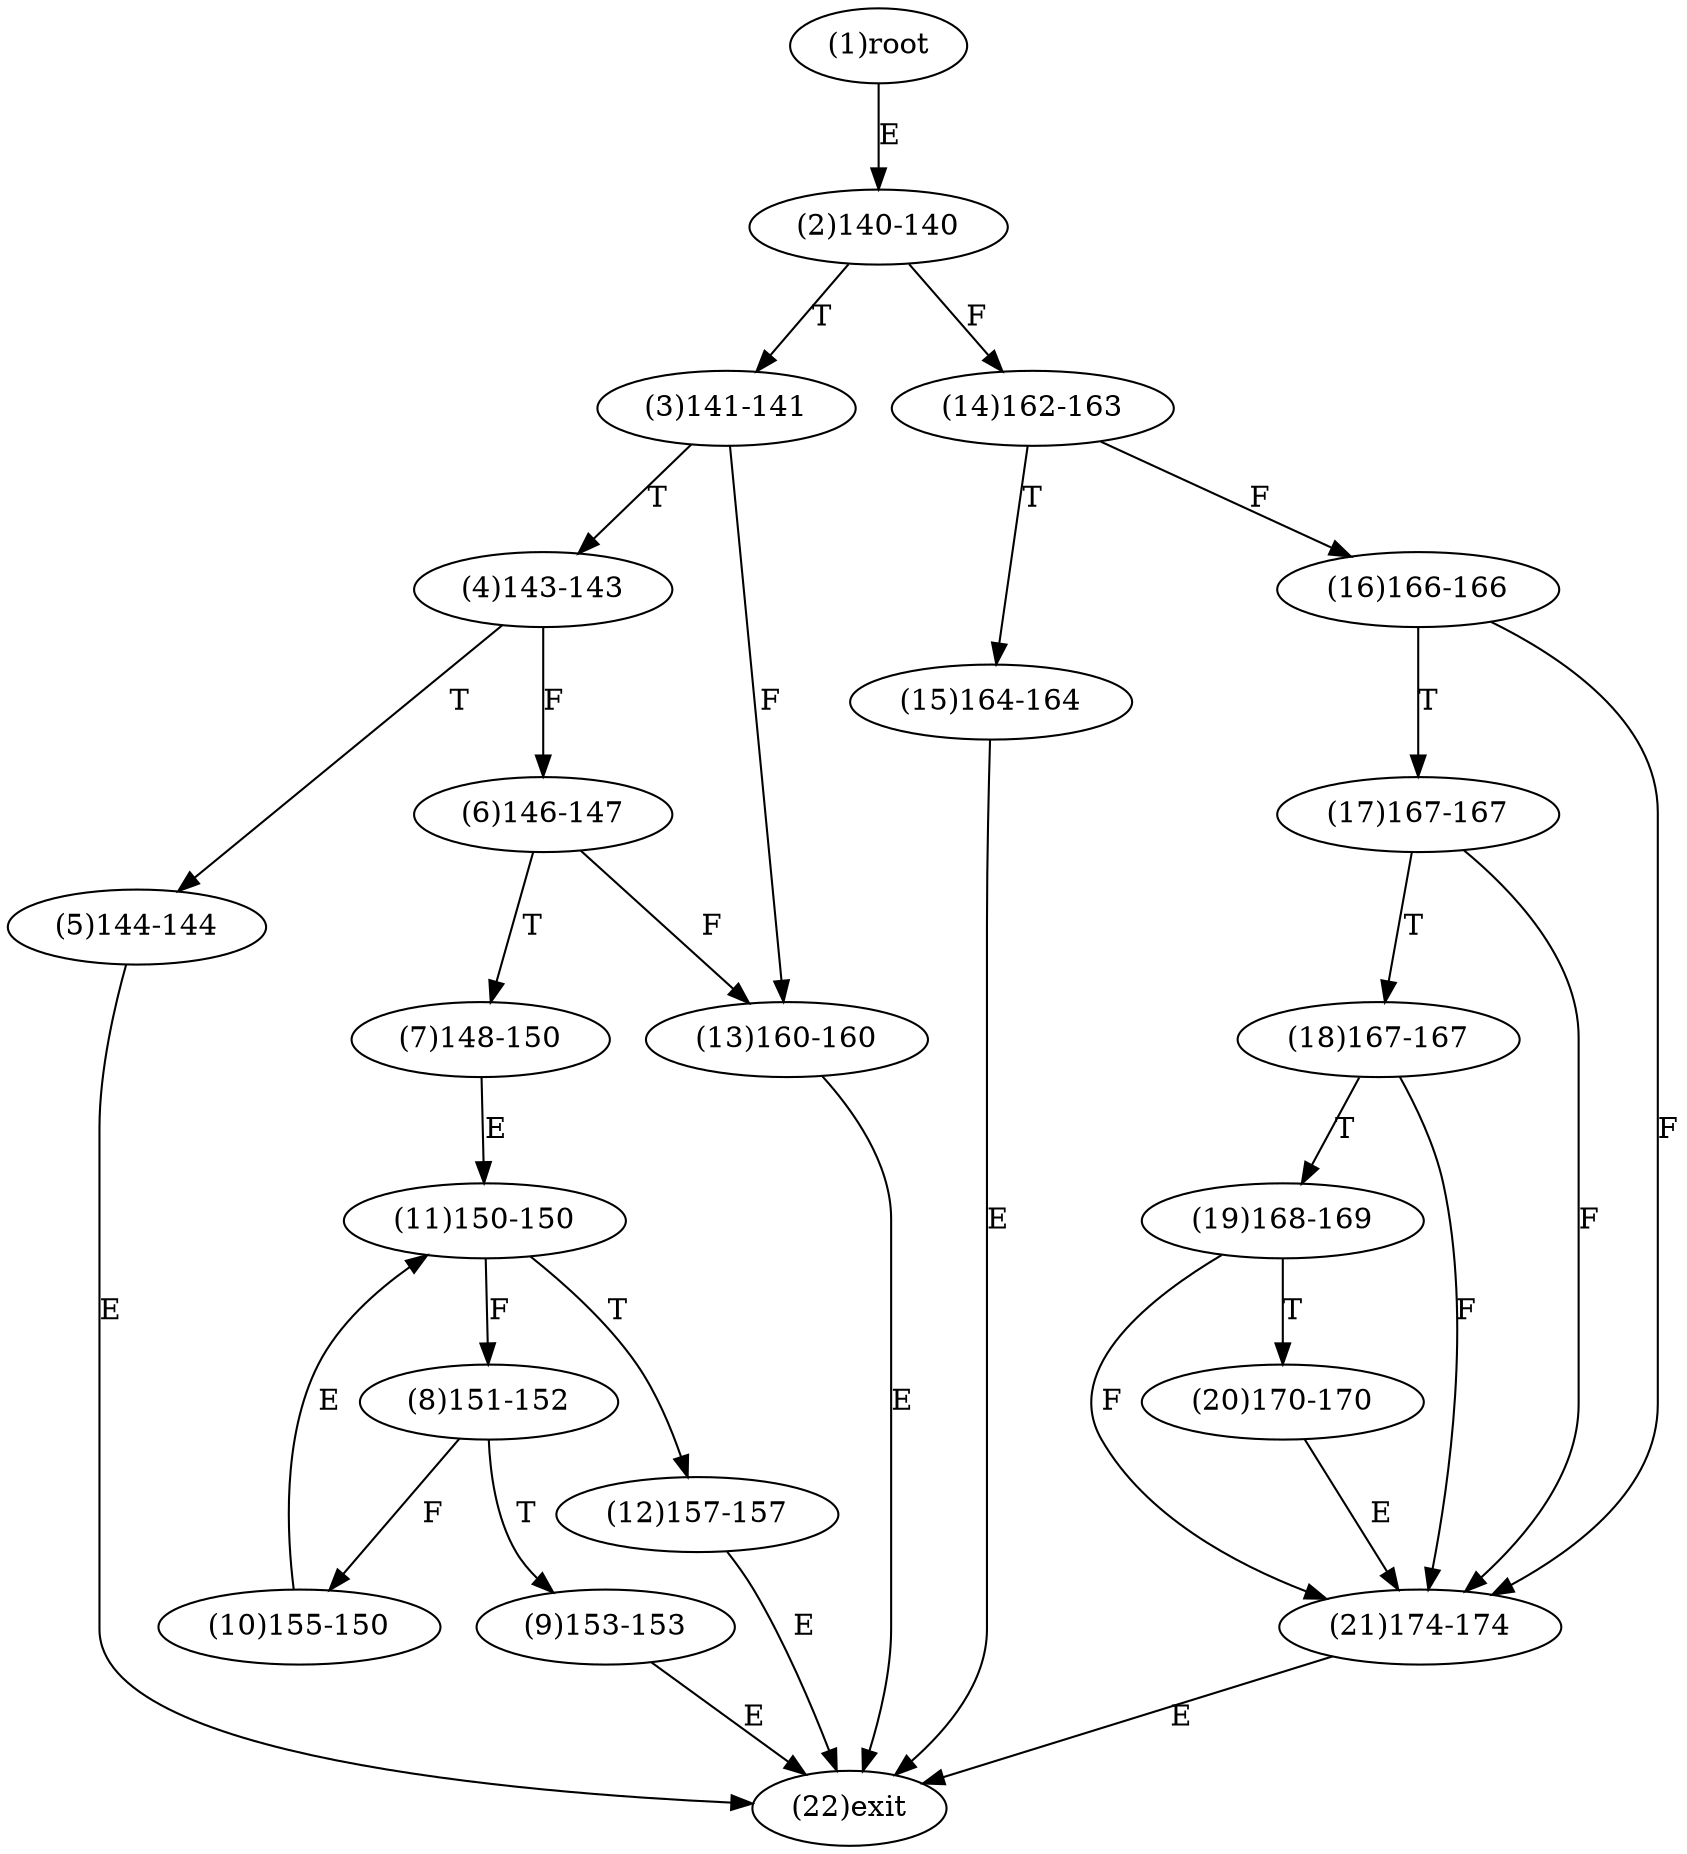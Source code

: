 digraph "" { 
1[ label="(1)root"];
2[ label="(2)140-140"];
3[ label="(3)141-141"];
4[ label="(4)143-143"];
5[ label="(5)144-144"];
6[ label="(6)146-147"];
7[ label="(7)148-150"];
8[ label="(8)151-152"];
9[ label="(9)153-153"];
10[ label="(10)155-150"];
11[ label="(11)150-150"];
12[ label="(12)157-157"];
13[ label="(13)160-160"];
14[ label="(14)162-163"];
15[ label="(15)164-164"];
17[ label="(17)167-167"];
16[ label="(16)166-166"];
19[ label="(19)168-169"];
18[ label="(18)167-167"];
21[ label="(21)174-174"];
20[ label="(20)170-170"];
22[ label="(22)exit"];
1->2[ label="E"];
2->14[ label="F"];
2->3[ label="T"];
3->13[ label="F"];
3->4[ label="T"];
4->6[ label="F"];
4->5[ label="T"];
5->22[ label="E"];
6->13[ label="F"];
6->7[ label="T"];
7->11[ label="E"];
8->10[ label="F"];
8->9[ label="T"];
9->22[ label="E"];
10->11[ label="E"];
11->8[ label="F"];
11->12[ label="T"];
12->22[ label="E"];
13->22[ label="E"];
14->16[ label="F"];
14->15[ label="T"];
15->22[ label="E"];
16->21[ label="F"];
16->17[ label="T"];
17->21[ label="F"];
17->18[ label="T"];
18->21[ label="F"];
18->19[ label="T"];
19->21[ label="F"];
19->20[ label="T"];
20->21[ label="E"];
21->22[ label="E"];
}